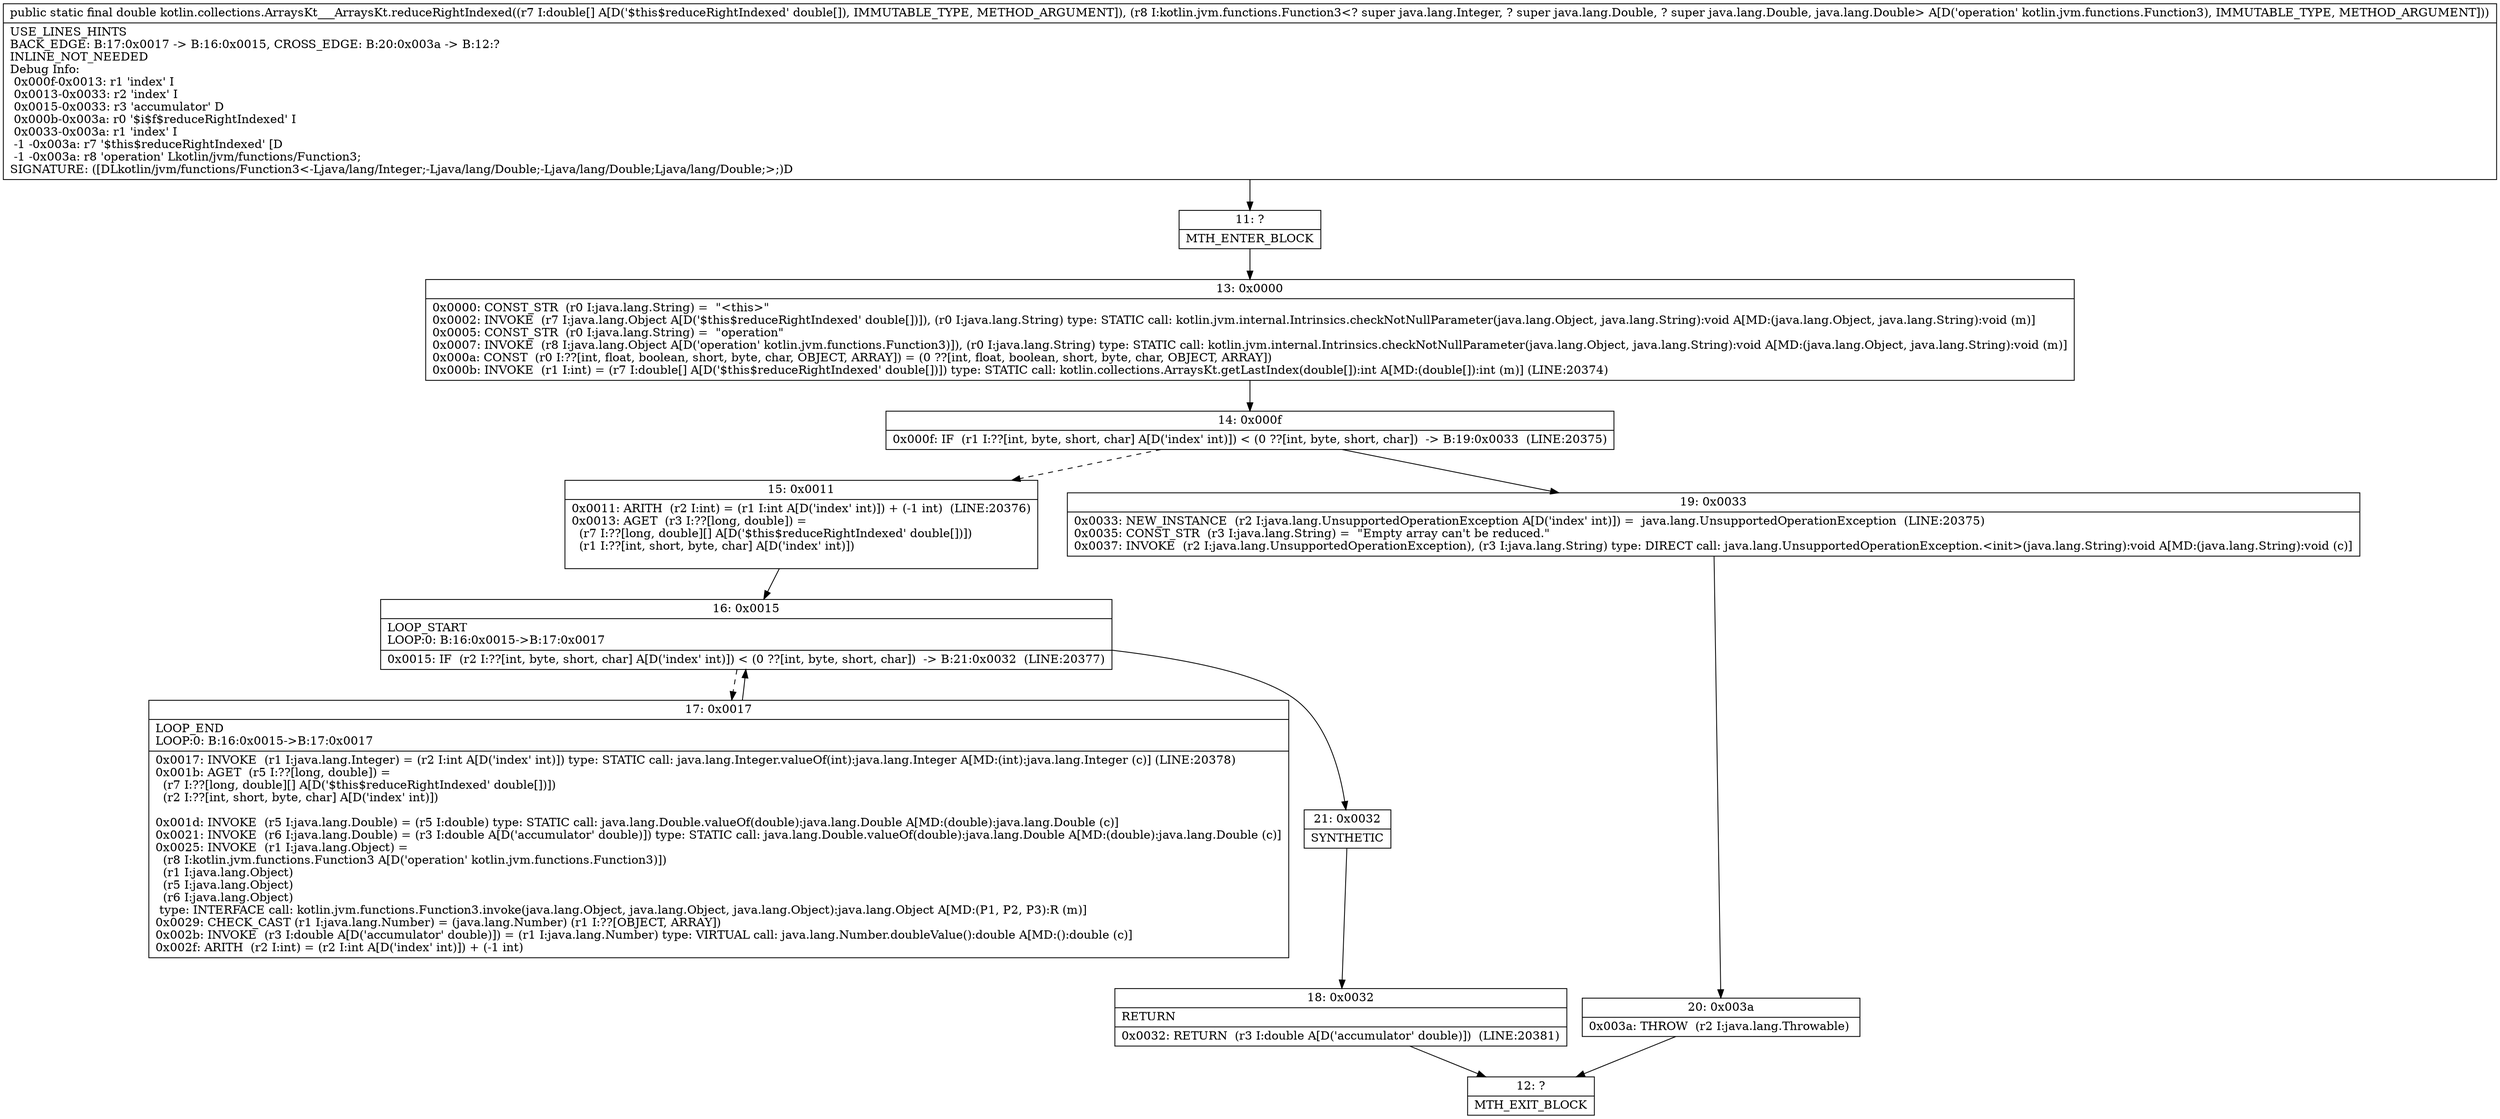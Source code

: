 digraph "CFG forkotlin.collections.ArraysKt___ArraysKt.reduceRightIndexed([DLkotlin\/jvm\/functions\/Function3;)D" {
Node_11 [shape=record,label="{11\:\ ?|MTH_ENTER_BLOCK\l}"];
Node_13 [shape=record,label="{13\:\ 0x0000|0x0000: CONST_STR  (r0 I:java.lang.String) =  \"\<this\>\" \l0x0002: INVOKE  (r7 I:java.lang.Object A[D('$this$reduceRightIndexed' double[])]), (r0 I:java.lang.String) type: STATIC call: kotlin.jvm.internal.Intrinsics.checkNotNullParameter(java.lang.Object, java.lang.String):void A[MD:(java.lang.Object, java.lang.String):void (m)]\l0x0005: CONST_STR  (r0 I:java.lang.String) =  \"operation\" \l0x0007: INVOKE  (r8 I:java.lang.Object A[D('operation' kotlin.jvm.functions.Function3)]), (r0 I:java.lang.String) type: STATIC call: kotlin.jvm.internal.Intrinsics.checkNotNullParameter(java.lang.Object, java.lang.String):void A[MD:(java.lang.Object, java.lang.String):void (m)]\l0x000a: CONST  (r0 I:??[int, float, boolean, short, byte, char, OBJECT, ARRAY]) = (0 ??[int, float, boolean, short, byte, char, OBJECT, ARRAY]) \l0x000b: INVOKE  (r1 I:int) = (r7 I:double[] A[D('$this$reduceRightIndexed' double[])]) type: STATIC call: kotlin.collections.ArraysKt.getLastIndex(double[]):int A[MD:(double[]):int (m)] (LINE:20374)\l}"];
Node_14 [shape=record,label="{14\:\ 0x000f|0x000f: IF  (r1 I:??[int, byte, short, char] A[D('index' int)]) \< (0 ??[int, byte, short, char])  \-\> B:19:0x0033  (LINE:20375)\l}"];
Node_15 [shape=record,label="{15\:\ 0x0011|0x0011: ARITH  (r2 I:int) = (r1 I:int A[D('index' int)]) + (\-1 int)  (LINE:20376)\l0x0013: AGET  (r3 I:??[long, double]) = \l  (r7 I:??[long, double][] A[D('$this$reduceRightIndexed' double[])])\l  (r1 I:??[int, short, byte, char] A[D('index' int)])\l \l}"];
Node_16 [shape=record,label="{16\:\ 0x0015|LOOP_START\lLOOP:0: B:16:0x0015\-\>B:17:0x0017\l|0x0015: IF  (r2 I:??[int, byte, short, char] A[D('index' int)]) \< (0 ??[int, byte, short, char])  \-\> B:21:0x0032  (LINE:20377)\l}"];
Node_17 [shape=record,label="{17\:\ 0x0017|LOOP_END\lLOOP:0: B:16:0x0015\-\>B:17:0x0017\l|0x0017: INVOKE  (r1 I:java.lang.Integer) = (r2 I:int A[D('index' int)]) type: STATIC call: java.lang.Integer.valueOf(int):java.lang.Integer A[MD:(int):java.lang.Integer (c)] (LINE:20378)\l0x001b: AGET  (r5 I:??[long, double]) = \l  (r7 I:??[long, double][] A[D('$this$reduceRightIndexed' double[])])\l  (r2 I:??[int, short, byte, char] A[D('index' int)])\l \l0x001d: INVOKE  (r5 I:java.lang.Double) = (r5 I:double) type: STATIC call: java.lang.Double.valueOf(double):java.lang.Double A[MD:(double):java.lang.Double (c)]\l0x0021: INVOKE  (r6 I:java.lang.Double) = (r3 I:double A[D('accumulator' double)]) type: STATIC call: java.lang.Double.valueOf(double):java.lang.Double A[MD:(double):java.lang.Double (c)]\l0x0025: INVOKE  (r1 I:java.lang.Object) = \l  (r8 I:kotlin.jvm.functions.Function3 A[D('operation' kotlin.jvm.functions.Function3)])\l  (r1 I:java.lang.Object)\l  (r5 I:java.lang.Object)\l  (r6 I:java.lang.Object)\l type: INTERFACE call: kotlin.jvm.functions.Function3.invoke(java.lang.Object, java.lang.Object, java.lang.Object):java.lang.Object A[MD:(P1, P2, P3):R (m)]\l0x0029: CHECK_CAST (r1 I:java.lang.Number) = (java.lang.Number) (r1 I:??[OBJECT, ARRAY]) \l0x002b: INVOKE  (r3 I:double A[D('accumulator' double)]) = (r1 I:java.lang.Number) type: VIRTUAL call: java.lang.Number.doubleValue():double A[MD:():double (c)]\l0x002f: ARITH  (r2 I:int) = (r2 I:int A[D('index' int)]) + (\-1 int) \l}"];
Node_21 [shape=record,label="{21\:\ 0x0032|SYNTHETIC\l}"];
Node_18 [shape=record,label="{18\:\ 0x0032|RETURN\l|0x0032: RETURN  (r3 I:double A[D('accumulator' double)])  (LINE:20381)\l}"];
Node_12 [shape=record,label="{12\:\ ?|MTH_EXIT_BLOCK\l}"];
Node_19 [shape=record,label="{19\:\ 0x0033|0x0033: NEW_INSTANCE  (r2 I:java.lang.UnsupportedOperationException A[D('index' int)]) =  java.lang.UnsupportedOperationException  (LINE:20375)\l0x0035: CONST_STR  (r3 I:java.lang.String) =  \"Empty array can't be reduced.\" \l0x0037: INVOKE  (r2 I:java.lang.UnsupportedOperationException), (r3 I:java.lang.String) type: DIRECT call: java.lang.UnsupportedOperationException.\<init\>(java.lang.String):void A[MD:(java.lang.String):void (c)]\l}"];
Node_20 [shape=record,label="{20\:\ 0x003a|0x003a: THROW  (r2 I:java.lang.Throwable) \l}"];
MethodNode[shape=record,label="{public static final double kotlin.collections.ArraysKt___ArraysKt.reduceRightIndexed((r7 I:double[] A[D('$this$reduceRightIndexed' double[]), IMMUTABLE_TYPE, METHOD_ARGUMENT]), (r8 I:kotlin.jvm.functions.Function3\<? super java.lang.Integer, ? super java.lang.Double, ? super java.lang.Double, java.lang.Double\> A[D('operation' kotlin.jvm.functions.Function3), IMMUTABLE_TYPE, METHOD_ARGUMENT]))  | USE_LINES_HINTS\lBACK_EDGE: B:17:0x0017 \-\> B:16:0x0015, CROSS_EDGE: B:20:0x003a \-\> B:12:?\lINLINE_NOT_NEEDED\lDebug Info:\l  0x000f\-0x0013: r1 'index' I\l  0x0013\-0x0033: r2 'index' I\l  0x0015\-0x0033: r3 'accumulator' D\l  0x000b\-0x003a: r0 '$i$f$reduceRightIndexed' I\l  0x0033\-0x003a: r1 'index' I\l  \-1 \-0x003a: r7 '$this$reduceRightIndexed' [D\l  \-1 \-0x003a: r8 'operation' Lkotlin\/jvm\/functions\/Function3;\lSIGNATURE: ([DLkotlin\/jvm\/functions\/Function3\<\-Ljava\/lang\/Integer;\-Ljava\/lang\/Double;\-Ljava\/lang\/Double;Ljava\/lang\/Double;\>;)D\l}"];
MethodNode -> Node_11;Node_11 -> Node_13;
Node_13 -> Node_14;
Node_14 -> Node_15[style=dashed];
Node_14 -> Node_19;
Node_15 -> Node_16;
Node_16 -> Node_17[style=dashed];
Node_16 -> Node_21;
Node_17 -> Node_16;
Node_21 -> Node_18;
Node_18 -> Node_12;
Node_19 -> Node_20;
Node_20 -> Node_12;
}

